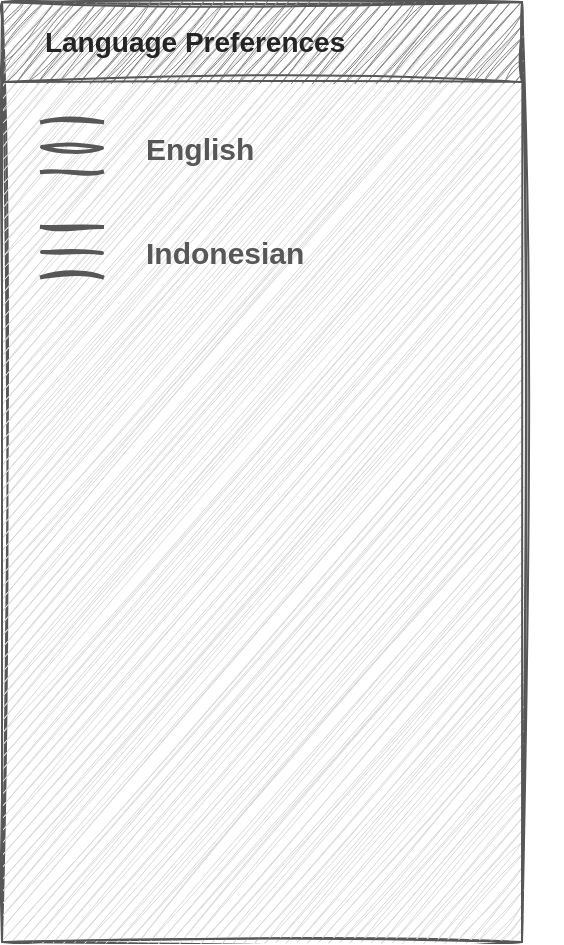 <mxfile version="21.2.1" type="github">
  <diagram name="Page-1" id="oN-aEqpqWqQN_HSQAH9y">
    <mxGraphModel dx="1134" dy="681" grid="1" gridSize="10" guides="1" tooltips="1" connect="1" arrows="1" fold="1" page="1" pageScale="1" pageWidth="850" pageHeight="1100" math="0" shadow="0">
      <root>
        <mxCell id="0" />
        <mxCell id="1" parent="0" />
        <mxCell id="YGYwwZZyrYNIG7kx0JeW-1" value="" style="group;fontColor=#575757;" vertex="1" connectable="0" parent="1">
          <mxGeometry x="230" y="160" width="270" height="470" as="geometry" />
        </mxCell>
        <mxCell id="YGYwwZZyrYNIG7kx0JeW-2" value="" style="group" vertex="1" connectable="0" parent="YGYwwZZyrYNIG7kx0JeW-1">
          <mxGeometry x="-10" width="270" height="470" as="geometry" />
        </mxCell>
        <mxCell id="YGYwwZZyrYNIG7kx0JeW-3" value="" style="rounded=0;whiteSpace=wrap;html=1;sketch=1;curveFitting=1;jiggle=2;fillColor=default;strokeColor=#575757;" vertex="1" parent="YGYwwZZyrYNIG7kx0JeW-2">
          <mxGeometry width="260" height="470" as="geometry" />
        </mxCell>
        <mxCell id="YGYwwZZyrYNIG7kx0JeW-4" value="" style="rounded=0;whiteSpace=wrap;html=1;fillColor=#D9D9D9;strokeColor=#575757;sketch=1;curveFitting=1;jiggle=2;" vertex="1" parent="YGYwwZZyrYNIG7kx0JeW-2">
          <mxGeometry width="260" height="470" as="geometry" />
        </mxCell>
        <mxCell id="YGYwwZZyrYNIG7kx0JeW-5" value="&amp;nbsp; &amp;nbsp; &amp;nbsp;Language Preferences" style="text;strokeColor=#575757;align=left;fillColor=#878787;html=1;verticalAlign=middle;whiteSpace=wrap;rounded=0;fontStyle=1;fontSize=14;shadow=0;sketch=1;curveFitting=1;jiggle=2;fontFamily=Helvetica;fontColor=#242424;" vertex="1" parent="YGYwwZZyrYNIG7kx0JeW-2">
          <mxGeometry width="260" height="40" as="geometry" />
        </mxCell>
        <mxCell id="YGYwwZZyrYNIG7kx0JeW-33" value="" style="group" vertex="1" connectable="0" parent="YGYwwZZyrYNIG7kx0JeW-2">
          <mxGeometry x="20" y="110" width="130" height="30" as="geometry" />
        </mxCell>
        <mxCell id="YGYwwZZyrYNIG7kx0JeW-34" value="" style="shape=partialRectangle;whiteSpace=wrap;html=1;left=0;right=0;fillColor=none;strokeWidth=2;sketch=1;curveFitting=1;jiggle=2;strokeColor=#575757;" vertex="1" parent="YGYwwZZyrYNIG7kx0JeW-33">
          <mxGeometry y="2.5" width="30" height="25" as="geometry" />
        </mxCell>
        <mxCell id="YGYwwZZyrYNIG7kx0JeW-35" value="" style="edgeStyle=none;orthogonalLoop=1;jettySize=auto;html=1;rounded=0;exitX=0;exitY=0.5;exitDx=0;exitDy=0;endArrow=none;endFill=0;strokeWidth=2;sketch=1;curveFitting=1;jiggle=2;strokeColor=#575757;" edge="1" parent="YGYwwZZyrYNIG7kx0JeW-33" source="YGYwwZZyrYNIG7kx0JeW-34">
          <mxGeometry width="80" relative="1" as="geometry">
            <mxPoint x="-165" y="205.417" as="sourcePoint" />
            <mxPoint x="30" y="15.5" as="targetPoint" />
            <Array as="points" />
          </mxGeometry>
        </mxCell>
        <mxCell id="YGYwwZZyrYNIG7kx0JeW-36" value="Indonesian" style="text;strokeColor=none;align=left;fillColor=none;html=1;verticalAlign=middle;whiteSpace=wrap;rounded=0;fontSize=15;fontStyle=1;fontColor=#575757;" vertex="1" parent="YGYwwZZyrYNIG7kx0JeW-33">
          <mxGeometry x="50" width="80" height="30" as="geometry" />
        </mxCell>
        <mxCell id="YGYwwZZyrYNIG7kx0JeW-32" value="" style="group" vertex="1" connectable="0" parent="YGYwwZZyrYNIG7kx0JeW-2">
          <mxGeometry x="20" y="57.5" width="240" height="38.75" as="geometry" />
        </mxCell>
        <mxCell id="YGYwwZZyrYNIG7kx0JeW-23" value="" style="shape=partialRectangle;whiteSpace=wrap;html=1;left=0;right=0;fillColor=none;strokeWidth=2;sketch=1;curveFitting=1;jiggle=2;strokeColor=#575757;" vertex="1" parent="YGYwwZZyrYNIG7kx0JeW-32">
          <mxGeometry y="2.5" width="30" height="25" as="geometry" />
        </mxCell>
        <mxCell id="YGYwwZZyrYNIG7kx0JeW-24" value="" style="edgeStyle=none;orthogonalLoop=1;jettySize=auto;html=1;rounded=0;exitX=0;exitY=0.5;exitDx=0;exitDy=0;endArrow=none;endFill=0;strokeWidth=2;sketch=1;curveFitting=1;jiggle=2;strokeColor=#575757;" edge="1" parent="YGYwwZZyrYNIG7kx0JeW-32" source="YGYwwZZyrYNIG7kx0JeW-23">
          <mxGeometry width="80" relative="1" as="geometry">
            <mxPoint x="-165" y="205.417" as="sourcePoint" />
            <mxPoint x="30" y="15.5" as="targetPoint" />
            <Array as="points" />
          </mxGeometry>
        </mxCell>
        <mxCell id="YGYwwZZyrYNIG7kx0JeW-27" value="English" style="text;strokeColor=none;align=left;fillColor=none;html=1;verticalAlign=middle;whiteSpace=wrap;rounded=0;fontSize=15;fontStyle=1;fontColor=#575757;" vertex="1" parent="YGYwwZZyrYNIG7kx0JeW-32">
          <mxGeometry x="50" width="80" height="30" as="geometry" />
        </mxCell>
      </root>
    </mxGraphModel>
  </diagram>
</mxfile>
